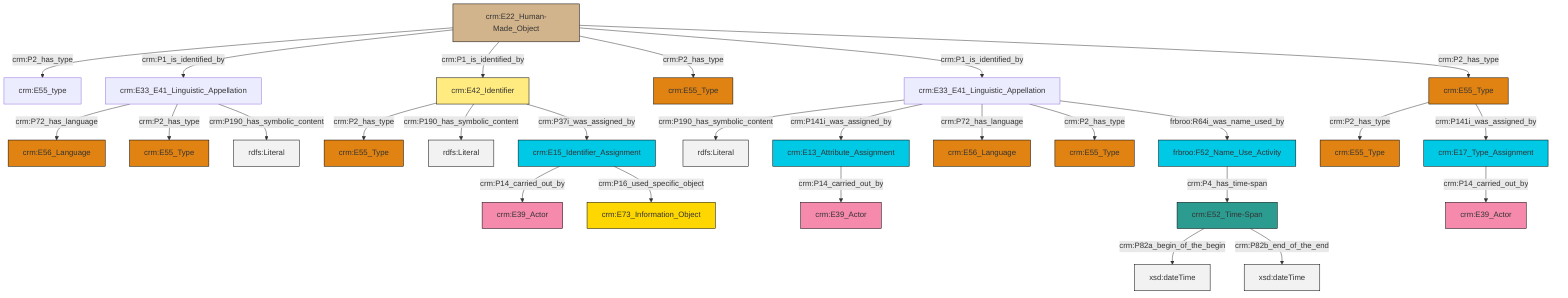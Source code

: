 graph TD
classDef Literal fill:#f2f2f2,stroke:#000000;
classDef CRM_Entity fill:#FFFFFF,stroke:#000000;
classDef Temporal_Entity fill:#00C9E6, stroke:#000000;
classDef Type fill:#E18312, stroke:#000000;
classDef Time-Span fill:#2C9C91, stroke:#000000;
classDef Appellation fill:#FFEB7F, stroke:#000000;
classDef Place fill:#008836, stroke:#000000;
classDef Persistent_Item fill:#B266B2, stroke:#000000;
classDef Conceptual_Object fill:#FFD700, stroke:#000000;
classDef Physical_Thing fill:#D2B48C, stroke:#000000;
classDef Actor fill:#f58aad, stroke:#000000;
classDef PC_Classes fill:#4ce600, stroke:#000000;
classDef Multi fill:#cccccc,stroke:#000000;

0["crm:E33_E41_Linguistic_Appellation"]:::Default -->|crm:P72_has_language| 1["crm:E56_Language"]:::Type
4["crm:E55_Type"]:::Type -->|crm:P2_has_type| 5["crm:E55_Type"]:::Type
6["crm:E33_E41_Linguistic_Appellation"]:::Default -->|crm:P190_has_symbolic_content| 7[rdfs:Literal]:::Literal
8["frbroo:F52_Name_Use_Activity"]:::Temporal_Entity -->|crm:P4_has_time-span| 9["crm:E52_Time-Span"]:::Time-Span
10["crm:E13_Attribute_Assignment"]:::Temporal_Entity -->|crm:P14_carried_out_by| 11["crm:E39_Actor"]:::Actor
12["crm:E22_Human-Made_Object"]:::Physical_Thing -->|crm:P2_has_type| 13["crm:E55_type"]:::Default
14["crm:E17_Type_Assignment"]:::Temporal_Entity -->|crm:P14_carried_out_by| 15["crm:E39_Actor"]:::Actor
6["crm:E33_E41_Linguistic_Appellation"]:::Default -->|crm:P141i_was_assigned_by| 10["crm:E13_Attribute_Assignment"]:::Temporal_Entity
16["crm:E42_Identifier"]:::Appellation -->|crm:P2_has_type| 17["crm:E55_Type"]:::Type
16["crm:E42_Identifier"]:::Appellation -->|crm:P190_has_symbolic_content| 18[rdfs:Literal]:::Literal
12["crm:E22_Human-Made_Object"]:::Physical_Thing -->|crm:P1_is_identified_by| 0["crm:E33_E41_Linguistic_Appellation"]:::Default
9["crm:E52_Time-Span"]:::Time-Span -->|crm:P82a_begin_of_the_begin| 22[xsd:dateTime]:::Literal
6["crm:E33_E41_Linguistic_Appellation"]:::Default -->|crm:P72_has_language| 28["crm:E56_Language"]:::Type
0["crm:E33_E41_Linguistic_Appellation"]:::Default -->|crm:P2_has_type| 19["crm:E55_Type"]:::Type
16["crm:E42_Identifier"]:::Appellation -->|crm:P37i_was_assigned_by| 30["crm:E15_Identifier_Assignment"]:::Temporal_Entity
12["crm:E22_Human-Made_Object"]:::Physical_Thing -->|crm:P1_is_identified_by| 16["crm:E42_Identifier"]:::Appellation
9["crm:E52_Time-Span"]:::Time-Span -->|crm:P82b_end_of_the_end| 39[xsd:dateTime]:::Literal
0["crm:E33_E41_Linguistic_Appellation"]:::Default -->|crm:P190_has_symbolic_content| 42[rdfs:Literal]:::Literal
6["crm:E33_E41_Linguistic_Appellation"]:::Default -->|crm:P2_has_type| 2["crm:E55_Type"]:::Type
12["crm:E22_Human-Made_Object"]:::Physical_Thing -->|crm:P2_has_type| 33["crm:E55_Type"]:::Type
12["crm:E22_Human-Made_Object"]:::Physical_Thing -->|crm:P1_is_identified_by| 6["crm:E33_E41_Linguistic_Appellation"]:::Default
6["crm:E33_E41_Linguistic_Appellation"]:::Default -->|frbroo:R64i_was_name_used_by| 8["frbroo:F52_Name_Use_Activity"]:::Temporal_Entity
12["crm:E22_Human-Made_Object"]:::Physical_Thing -->|crm:P2_has_type| 4["crm:E55_Type"]:::Type
30["crm:E15_Identifier_Assignment"]:::Temporal_Entity -->|crm:P14_carried_out_by| 35["crm:E39_Actor"]:::Actor
4["crm:E55_Type"]:::Type -->|crm:P141i_was_assigned_by| 14["crm:E17_Type_Assignment"]:::Temporal_Entity
30["crm:E15_Identifier_Assignment"]:::Temporal_Entity -->|crm:P16_used_specific_object| 37["crm:E73_Information_Object"]:::Conceptual_Object